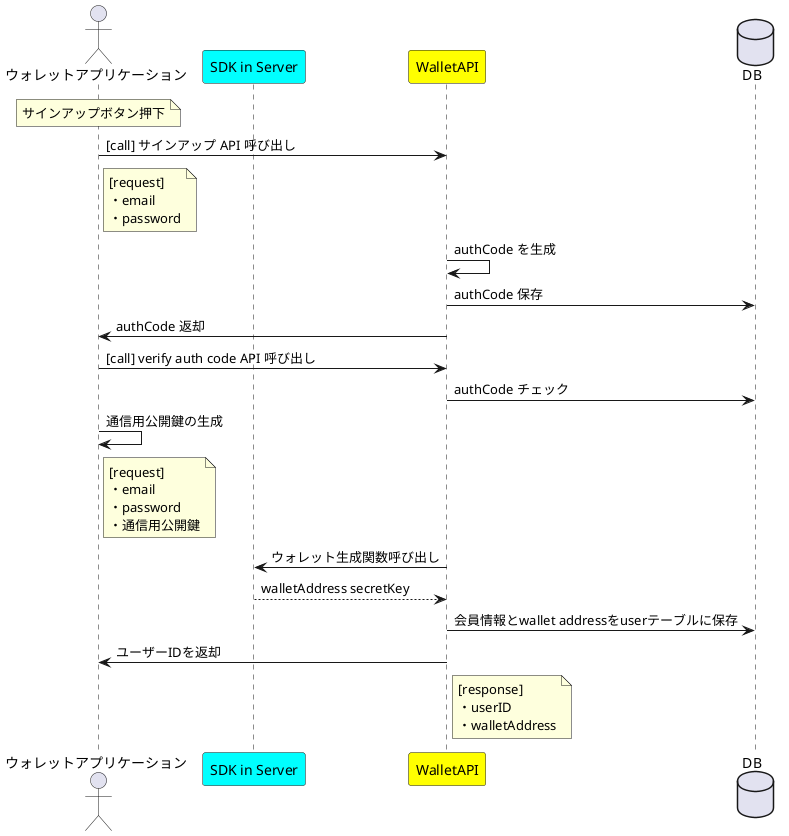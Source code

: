 @startuml ウォレット作成フロー

actor "ウォレットアプリケーション" as app 
participant "SDK in Server" as ssdk #aqua
participant WalletAPI as api #Yellow
database DB as db

note over app
サインアップボタン押下
end note

app -> api : [call] サインアップ API 呼び出し
note right app
[request]
・email
・password
end note

api -> api : authCode を生成

api -> db : authCode 保存

api -> app : authCode 返却

app -> api : [call] verify auth code API 呼び出し

api -> db : authCode チェック

app -> app : 通信用公開鍵の生成

note right app
[request]
・email
・password
・通信用公開鍵
end note

api -> ssdk : ウォレット生成関数呼び出し
return walletAddress secretKey

api -> db : 会員情報とwallet addressをuserテーブルに保存

api -> app : ユーザーIDを返却

note right api
[response]
・userID
・walletAddress
end note

@enduml